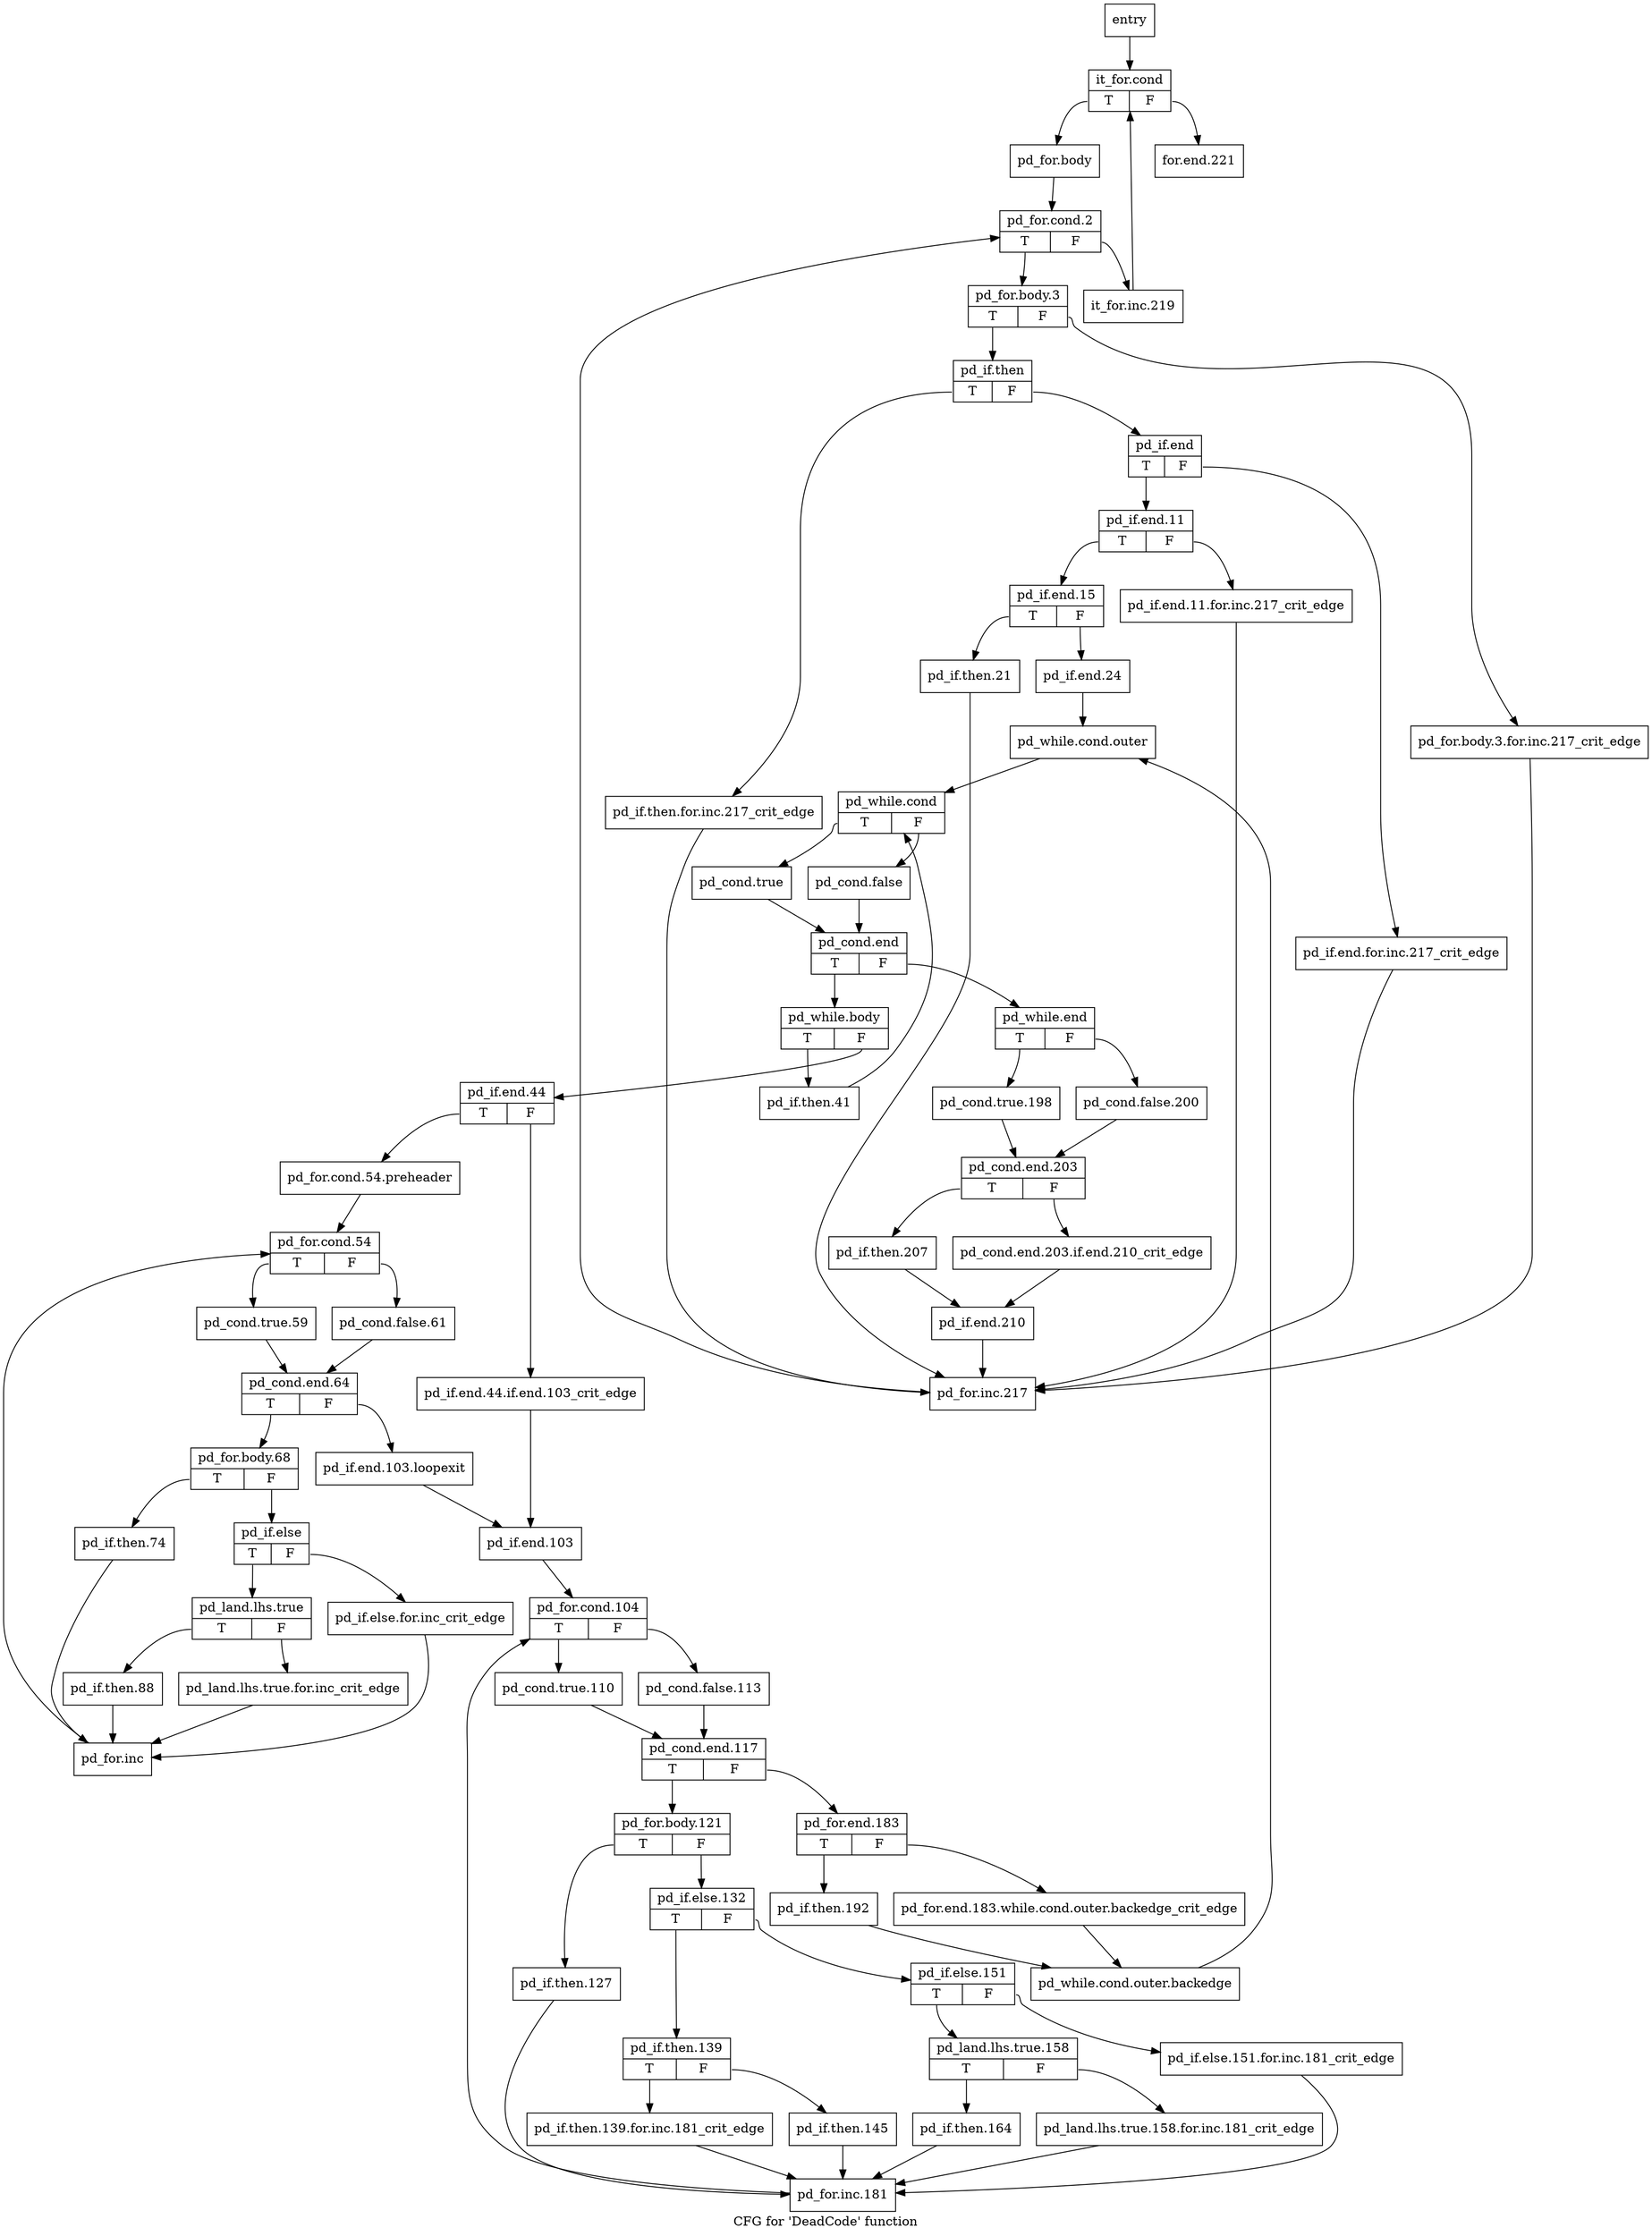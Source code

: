 digraph "CFG for 'DeadCode' function" {
	label="CFG for 'DeadCode' function";

	Node0x45ff750 [shape=record,label="{entry}"];
	Node0x45ff750 -> Node0x45ff7a0;
	Node0x45ff7a0 [shape=record,label="{it_for.cond|{<s0>T|<s1>F}}"];
	Node0x45ff7a0:s0 -> Node0x45ff7f0;
	Node0x45ff7a0:s1 -> Node0x4600c90;
	Node0x45ff7f0 [shape=record,label="{pd_for.body}"];
	Node0x45ff7f0 -> Node0x45ff840;
	Node0x45ff840 [shape=record,label="{pd_for.cond.2|{<s0>T|<s1>F}}"];
	Node0x45ff840:s0 -> Node0x45ff890;
	Node0x45ff840:s1 -> Node0x4600c40;
	Node0x45ff890 [shape=record,label="{pd_for.body.3|{<s0>T|<s1>F}}"];
	Node0x45ff890:s0 -> Node0x45ff930;
	Node0x45ff890:s1 -> Node0x45ff8e0;
	Node0x45ff8e0 [shape=record,label="{pd_for.body.3.for.inc.217_crit_edge}"];
	Node0x45ff8e0 -> Node0x4600bf0;
	Node0x45ff930 [shape=record,label="{pd_if.then|{<s0>T|<s1>F}}"];
	Node0x45ff930:s0 -> Node0x45ff980;
	Node0x45ff930:s1 -> Node0x45ff9d0;
	Node0x45ff980 [shape=record,label="{pd_if.then.for.inc.217_crit_edge}"];
	Node0x45ff980 -> Node0x4600bf0;
	Node0x45ff9d0 [shape=record,label="{pd_if.end|{<s0>T|<s1>F}}"];
	Node0x45ff9d0:s0 -> Node0x45ffa70;
	Node0x45ff9d0:s1 -> Node0x45ffa20;
	Node0x45ffa20 [shape=record,label="{pd_if.end.for.inc.217_crit_edge}"];
	Node0x45ffa20 -> Node0x4600bf0;
	Node0x45ffa70 [shape=record,label="{pd_if.end.11|{<s0>T|<s1>F}}"];
	Node0x45ffa70:s0 -> Node0x45ffb10;
	Node0x45ffa70:s1 -> Node0x45ffac0;
	Node0x45ffac0 [shape=record,label="{pd_if.end.11.for.inc.217_crit_edge}"];
	Node0x45ffac0 -> Node0x4600bf0;
	Node0x45ffb10 [shape=record,label="{pd_if.end.15|{<s0>T|<s1>F}}"];
	Node0x45ffb10:s0 -> Node0x45ffb60;
	Node0x45ffb10:s1 -> Node0x45ffbb0;
	Node0x45ffb60 [shape=record,label="{pd_if.then.21}"];
	Node0x45ffb60 -> Node0x4600bf0;
	Node0x45ffbb0 [shape=record,label="{pd_if.end.24}"];
	Node0x45ffbb0 -> Node0x45ffc00;
	Node0x45ffc00 [shape=record,label="{pd_while.cond.outer}"];
	Node0x45ffc00 -> Node0x45ffc50;
	Node0x45ffc50 [shape=record,label="{pd_while.cond|{<s0>T|<s1>F}}"];
	Node0x45ffc50:s0 -> Node0x45ffca0;
	Node0x45ffc50:s1 -> Node0x45ffcf0;
	Node0x45ffca0 [shape=record,label="{pd_cond.true}"];
	Node0x45ffca0 -> Node0x45ffd40;
	Node0x45ffcf0 [shape=record,label="{pd_cond.false}"];
	Node0x45ffcf0 -> Node0x45ffd40;
	Node0x45ffd40 [shape=record,label="{pd_cond.end|{<s0>T|<s1>F}}"];
	Node0x45ffd40:s0 -> Node0x45ffd90;
	Node0x45ffd40:s1 -> Node0x46009c0;
	Node0x45ffd90 [shape=record,label="{pd_while.body|{<s0>T|<s1>F}}"];
	Node0x45ffd90:s0 -> Node0x45ffde0;
	Node0x45ffd90:s1 -> Node0x45ffe30;
	Node0x45ffde0 [shape=record,label="{pd_if.then.41}"];
	Node0x45ffde0 -> Node0x45ffc50;
	Node0x45ffe30 [shape=record,label="{pd_if.end.44|{<s0>T|<s1>F}}"];
	Node0x45ffe30:s0 -> Node0x45ffed0;
	Node0x45ffe30:s1 -> Node0x45ffe80;
	Node0x45ffe80 [shape=record,label="{pd_if.end.44.if.end.103_crit_edge}"];
	Node0x45ffe80 -> Node0x4600330;
	Node0x45ffed0 [shape=record,label="{pd_for.cond.54.preheader}"];
	Node0x45ffed0 -> Node0x45fff20;
	Node0x45fff20 [shape=record,label="{pd_for.cond.54|{<s0>T|<s1>F}}"];
	Node0x45fff20:s0 -> Node0x45fff70;
	Node0x45fff20:s1 -> Node0x45fffc0;
	Node0x45fff70 [shape=record,label="{pd_cond.true.59}"];
	Node0x45fff70 -> Node0x4600010;
	Node0x45fffc0 [shape=record,label="{pd_cond.false.61}"];
	Node0x45fffc0 -> Node0x4600010;
	Node0x4600010 [shape=record,label="{pd_cond.end.64|{<s0>T|<s1>F}}"];
	Node0x4600010:s0 -> Node0x4600060;
	Node0x4600010:s1 -> Node0x46002e0;
	Node0x4600060 [shape=record,label="{pd_for.body.68|{<s0>T|<s1>F}}"];
	Node0x4600060:s0 -> Node0x46000b0;
	Node0x4600060:s1 -> Node0x4600100;
	Node0x46000b0 [shape=record,label="{pd_if.then.74}"];
	Node0x46000b0 -> Node0x4600290;
	Node0x4600100 [shape=record,label="{pd_if.else|{<s0>T|<s1>F}}"];
	Node0x4600100:s0 -> Node0x46001a0;
	Node0x4600100:s1 -> Node0x4600150;
	Node0x4600150 [shape=record,label="{pd_if.else.for.inc_crit_edge}"];
	Node0x4600150 -> Node0x4600290;
	Node0x46001a0 [shape=record,label="{pd_land.lhs.true|{<s0>T|<s1>F}}"];
	Node0x46001a0:s0 -> Node0x4600240;
	Node0x46001a0:s1 -> Node0x46001f0;
	Node0x46001f0 [shape=record,label="{pd_land.lhs.true.for.inc_crit_edge}"];
	Node0x46001f0 -> Node0x4600290;
	Node0x4600240 [shape=record,label="{pd_if.then.88}"];
	Node0x4600240 -> Node0x4600290;
	Node0x4600290 [shape=record,label="{pd_for.inc}"];
	Node0x4600290 -> Node0x45fff20;
	Node0x46002e0 [shape=record,label="{pd_if.end.103.loopexit}"];
	Node0x46002e0 -> Node0x4600330;
	Node0x4600330 [shape=record,label="{pd_if.end.103}"];
	Node0x4600330 -> Node0x4600380;
	Node0x4600380 [shape=record,label="{pd_for.cond.104|{<s0>T|<s1>F}}"];
	Node0x4600380:s0 -> Node0x46003d0;
	Node0x4600380:s1 -> Node0x4600420;
	Node0x46003d0 [shape=record,label="{pd_cond.true.110}"];
	Node0x46003d0 -> Node0x4600470;
	Node0x4600420 [shape=record,label="{pd_cond.false.113}"];
	Node0x4600420 -> Node0x4600470;
	Node0x4600470 [shape=record,label="{pd_cond.end.117|{<s0>T|<s1>F}}"];
	Node0x4600470:s0 -> Node0x46004c0;
	Node0x4600470:s1 -> Node0x4600880;
	Node0x46004c0 [shape=record,label="{pd_for.body.121|{<s0>T|<s1>F}}"];
	Node0x46004c0:s0 -> Node0x4600510;
	Node0x46004c0:s1 -> Node0x4600560;
	Node0x4600510 [shape=record,label="{pd_if.then.127}"];
	Node0x4600510 -> Node0x4600830;
	Node0x4600560 [shape=record,label="{pd_if.else.132|{<s0>T|<s1>F}}"];
	Node0x4600560:s0 -> Node0x46005b0;
	Node0x4600560:s1 -> Node0x46006a0;
	Node0x46005b0 [shape=record,label="{pd_if.then.139|{<s0>T|<s1>F}}"];
	Node0x46005b0:s0 -> Node0x4600600;
	Node0x46005b0:s1 -> Node0x4600650;
	Node0x4600600 [shape=record,label="{pd_if.then.139.for.inc.181_crit_edge}"];
	Node0x4600600 -> Node0x4600830;
	Node0x4600650 [shape=record,label="{pd_if.then.145}"];
	Node0x4600650 -> Node0x4600830;
	Node0x46006a0 [shape=record,label="{pd_if.else.151|{<s0>T|<s1>F}}"];
	Node0x46006a0:s0 -> Node0x4600740;
	Node0x46006a0:s1 -> Node0x46006f0;
	Node0x46006f0 [shape=record,label="{pd_if.else.151.for.inc.181_crit_edge}"];
	Node0x46006f0 -> Node0x4600830;
	Node0x4600740 [shape=record,label="{pd_land.lhs.true.158|{<s0>T|<s1>F}}"];
	Node0x4600740:s0 -> Node0x46007e0;
	Node0x4600740:s1 -> Node0x4600790;
	Node0x4600790 [shape=record,label="{pd_land.lhs.true.158.for.inc.181_crit_edge}"];
	Node0x4600790 -> Node0x4600830;
	Node0x46007e0 [shape=record,label="{pd_if.then.164}"];
	Node0x46007e0 -> Node0x4600830;
	Node0x4600830 [shape=record,label="{pd_for.inc.181}"];
	Node0x4600830 -> Node0x4600380;
	Node0x4600880 [shape=record,label="{pd_for.end.183|{<s0>T|<s1>F}}"];
	Node0x4600880:s0 -> Node0x4600920;
	Node0x4600880:s1 -> Node0x46008d0;
	Node0x46008d0 [shape=record,label="{pd_for.end.183.while.cond.outer.backedge_crit_edge}"];
	Node0x46008d0 -> Node0x4600970;
	Node0x4600920 [shape=record,label="{pd_if.then.192}"];
	Node0x4600920 -> Node0x4600970;
	Node0x4600970 [shape=record,label="{pd_while.cond.outer.backedge}"];
	Node0x4600970 -> Node0x45ffc00;
	Node0x46009c0 [shape=record,label="{pd_while.end|{<s0>T|<s1>F}}"];
	Node0x46009c0:s0 -> Node0x4600a10;
	Node0x46009c0:s1 -> Node0x4600a60;
	Node0x4600a10 [shape=record,label="{pd_cond.true.198}"];
	Node0x4600a10 -> Node0x4600ab0;
	Node0x4600a60 [shape=record,label="{pd_cond.false.200}"];
	Node0x4600a60 -> Node0x4600ab0;
	Node0x4600ab0 [shape=record,label="{pd_cond.end.203|{<s0>T|<s1>F}}"];
	Node0x4600ab0:s0 -> Node0x4600b50;
	Node0x4600ab0:s1 -> Node0x4600b00;
	Node0x4600b00 [shape=record,label="{pd_cond.end.203.if.end.210_crit_edge}"];
	Node0x4600b00 -> Node0x4600ba0;
	Node0x4600b50 [shape=record,label="{pd_if.then.207}"];
	Node0x4600b50 -> Node0x4600ba0;
	Node0x4600ba0 [shape=record,label="{pd_if.end.210}"];
	Node0x4600ba0 -> Node0x4600bf0;
	Node0x4600bf0 [shape=record,label="{pd_for.inc.217}"];
	Node0x4600bf0 -> Node0x45ff840;
	Node0x4600c40 [shape=record,label="{it_for.inc.219}"];
	Node0x4600c40 -> Node0x45ff7a0;
	Node0x4600c90 [shape=record,label="{for.end.221}"];
}
